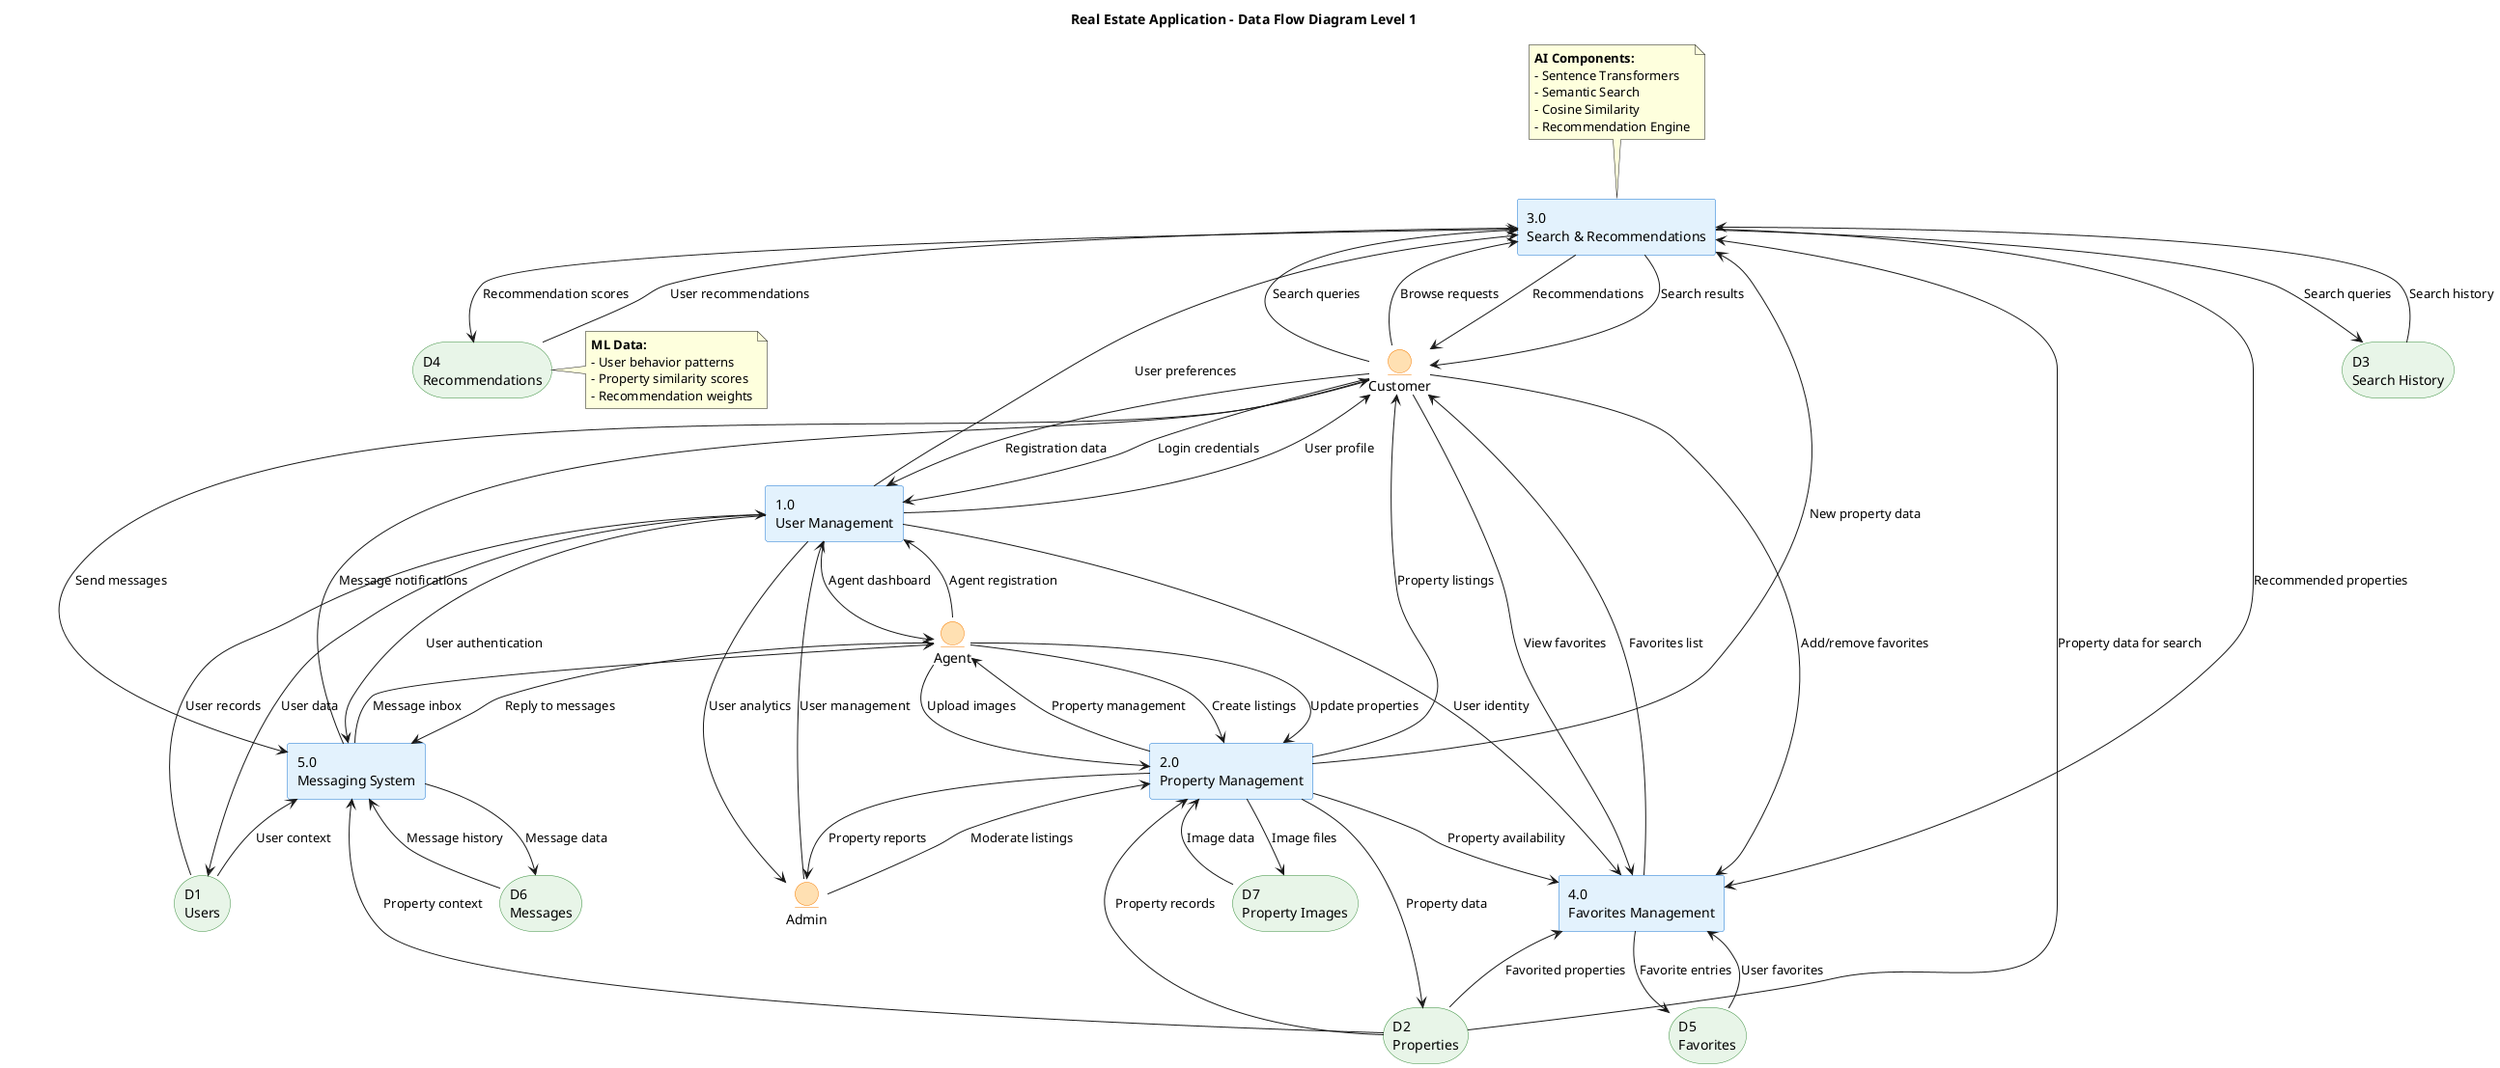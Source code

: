 @startuml DFD_Level_1

title Real Estate Application - Data Flow Diagram Level 1

!define EXTERNAL_ENTITY #FFE0B2
!define PROCESS #E3F2FD
!define DATA_STORE #E8F5E8

skinparam rectangle {
    BackgroundColor PROCESS
    BorderColor #1976D2
}

skinparam entity {
    BackgroundColor EXTERNAL_ENTITY
    BorderColor #F57C00
}

skinparam storage {
    BackgroundColor DATA_STORE
    BorderColor #388E3C
}

' External Entities
entity "Customer" as customer
entity "Agent" as agent
entity "Admin" as admin

' Main Processes
rectangle "1.0\nUser Management" as P1
rectangle "2.0\nProperty Management" as P2
rectangle "3.0\nSearch & Recommendations" as P3
rectangle "4.0\nFavorites Management" as P4
rectangle "5.0\nMessaging System" as P5

' Data Stores
storage "D1\nUsers" as D1
storage "D2\nProperties" as D2
storage "D3\nSearch History" as D3
storage "D4\nRecommendations" as D4
storage "D5\nFavorites" as D5
storage "D6\nMessages" as D6
storage "D7\nProperty Images" as D7

' External to Process flows
customer --> P1 : Registration data
customer --> P1 : Login credentials
agent --> P1 : Agent registration
admin --> P1 : User management

customer --> P3 : Search queries
customer --> P3 : Browse requests

customer --> P4 : Add/remove favorites
customer --> P4 : View favorites

customer --> P5 : Send messages
agent --> P5 : Reply to messages

agent --> P2 : Create listings
agent --> P2 : Update properties
agent --> P2 : Upload images
admin --> P2 : Moderate listings

' Process to External flows
P1 --> customer : User profile
P1 --> agent : Agent dashboard
P1 --> admin : User analytics

P2 --> customer : Property listings
P2 --> agent : Property management
P2 --> admin : Property reports

P3 --> customer : Search results
P3 --> customer : Recommendations

P4 --> customer : Favorites list

P5 --> customer : Message notifications
P5 --> agent : Message inbox

' Process to Data Store flows
P1 --> D1 : User data
P1 <-- D1 : User records

P2 --> D2 : Property data
P2 <-- D2 : Property records
P2 --> D7 : Image files
P2 <-- D7 : Image data

P3 --> D3 : Search queries
P3 <-- D3 : Search history
P3 --> D4 : Recommendation scores
P3 <-- D4 : User recommendations
P3 <-- D2 : Property data for search

P4 --> D5 : Favorite entries
P4 <-- D5 : User favorites
P4 <-- D2 : Favorited properties

P5 --> D6 : Message data
P5 <-- D6 : Message history
P5 <-- D2 : Property context
P5 <-- D1 : User context

' Inter-process flows
P1 --> P3 : User preferences
P1 --> P4 : User identity
P1 --> P5 : User authentication

P2 --> P3 : New property data
P2 --> P4 : Property availability

P3 --> P4 : Recommended properties

note top of P3
  **AI Components:**
  - Sentence Transformers
  - Semantic Search
  - Cosine Similarity
  - Recommendation Engine
end note

note right of D4
  **ML Data:**
  - User behavior patterns
  - Property similarity scores
  - Recommendation weights
end note

@enduml

